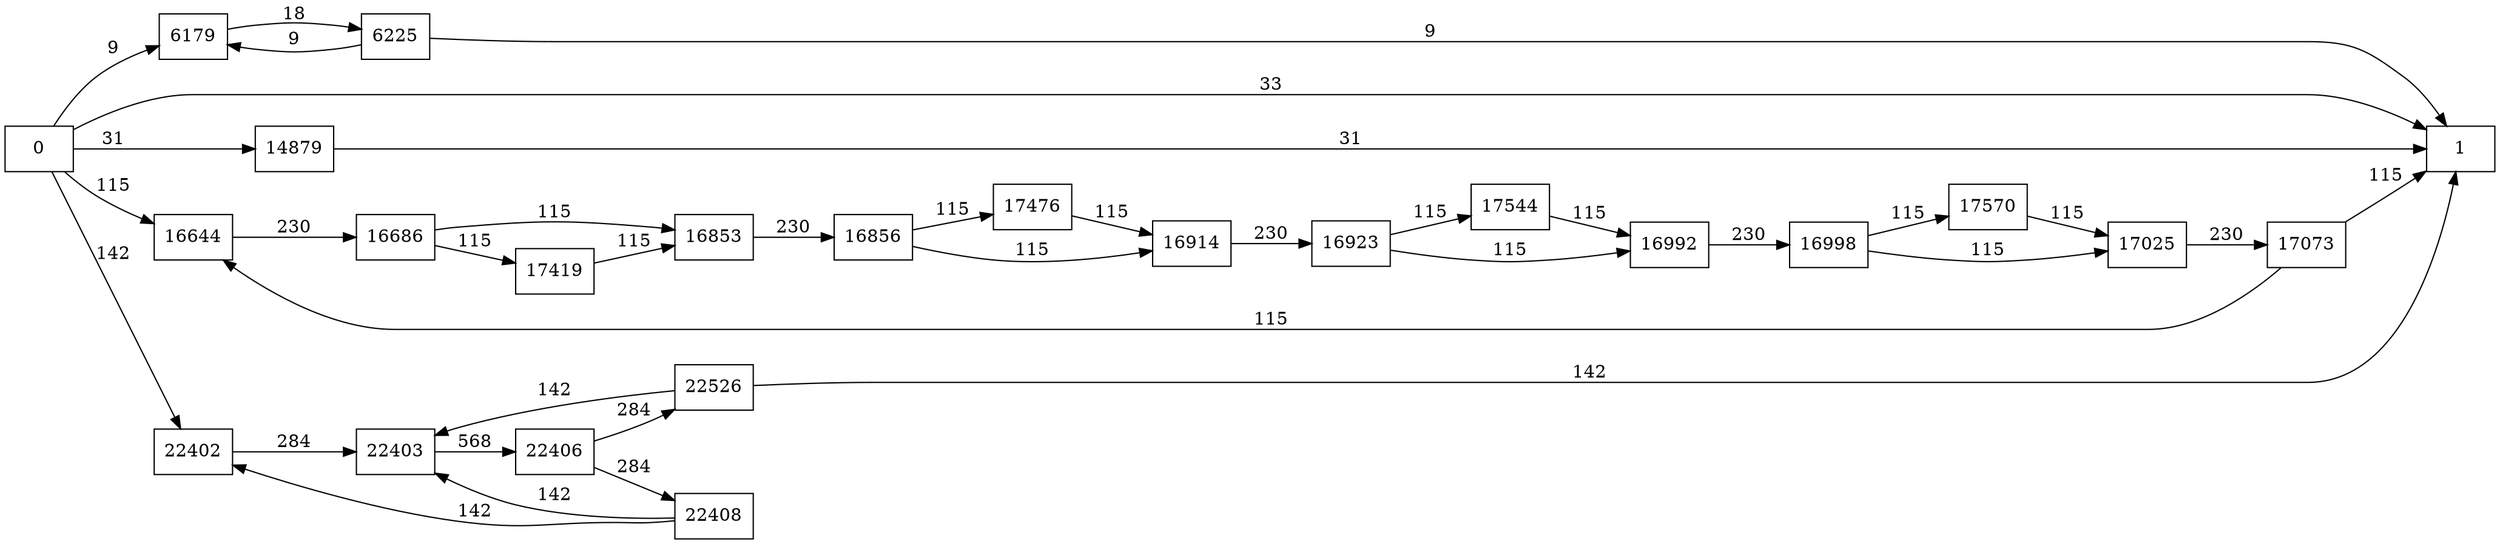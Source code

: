 digraph {
	graph [rankdir=LR]
	node [shape=rectangle]
	6179 -> 6225 [label=18]
	6225 -> 6179 [label=9]
	6225 -> 1 [label=9]
	14879 -> 1 [label=31]
	16644 -> 16686 [label=230]
	16686 -> 16853 [label=115]
	16686 -> 17419 [label=115]
	16853 -> 16856 [label=230]
	16856 -> 16914 [label=115]
	16856 -> 17476 [label=115]
	16914 -> 16923 [label=230]
	16923 -> 16992 [label=115]
	16923 -> 17544 [label=115]
	16992 -> 16998 [label=230]
	16998 -> 17025 [label=115]
	16998 -> 17570 [label=115]
	17025 -> 17073 [label=230]
	17073 -> 16644 [label=115]
	17073 -> 1 [label=115]
	17419 -> 16853 [label=115]
	17476 -> 16914 [label=115]
	17544 -> 16992 [label=115]
	17570 -> 17025 [label=115]
	22402 -> 22403 [label=284]
	22403 -> 22406 [label=568]
	22406 -> 22408 [label=284]
	22406 -> 22526 [label=284]
	22408 -> 22403 [label=142]
	22408 -> 22402 [label=142]
	22526 -> 22403 [label=142]
	22526 -> 1 [label=142]
	0 -> 1 [label=33]
	0 -> 6179 [label=9]
	0 -> 14879 [label=31]
	0 -> 16644 [label=115]
	0 -> 22402 [label=142]
}
